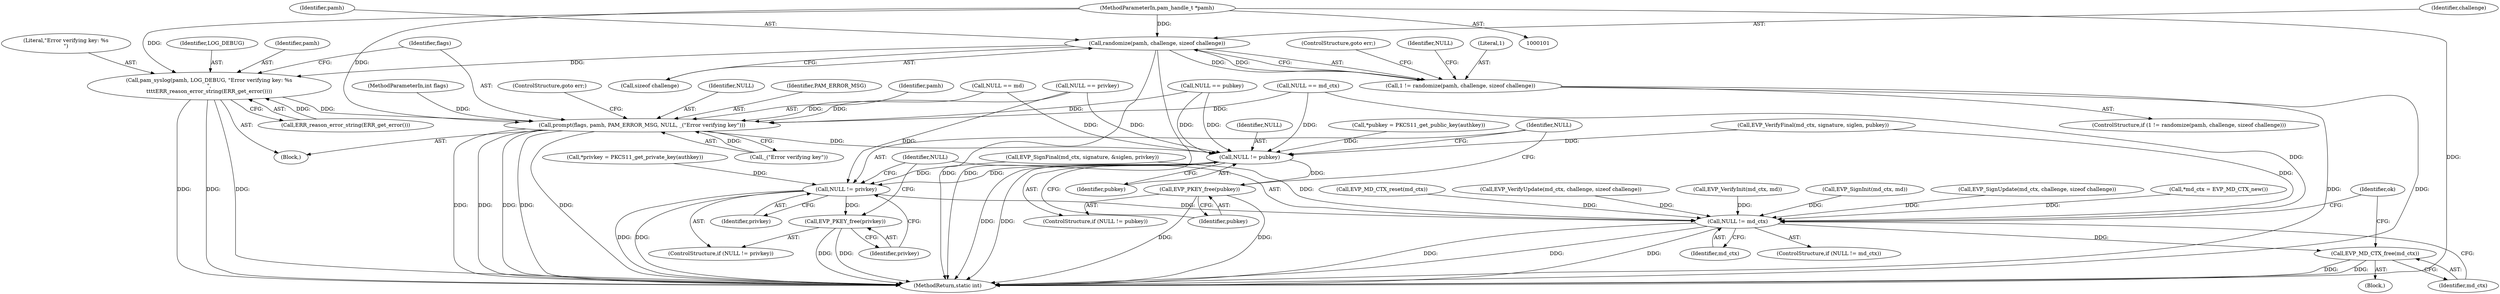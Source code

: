 digraph "0_pam_p11_d150b60e1e14c261b113f55681419ad1dfa8a76c@API" {
"1000138" [label="(Call,randomize(pamh, challenge, sizeof challenge))"];
"1000102" [label="(MethodParameterIn,pam_handle_t *pamh)"];
"1000136" [label="(Call,1 != randomize(pamh, challenge, sizeof challenge))"];
"1000206" [label="(Call,pam_syslog(pamh, LOG_DEBUG, \"Error verifying key: %s\n\",\n\t\t\t\tERR_reason_error_string(ERR_get_error())))"];
"1000212" [label="(Call,prompt(flags, pamh, PAM_ERROR_MSG, NULL, _(\"Error verifying key\")))"];
"1000225" [label="(Call,NULL != pubkey)"];
"1000228" [label="(Call,EVP_PKEY_free(pubkey))"];
"1000231" [label="(Call,NULL != privkey)"];
"1000234" [label="(Call,EVP_PKEY_free(privkey))"];
"1000237" [label="(Call,NULL != md_ctx)"];
"1000241" [label="(Call,EVP_MD_CTX_free(md_ctx))"];
"1000214" [label="(Identifier,pamh)"];
"1000233" [label="(Identifier,privkey)"];
"1000138" [label="(Call,randomize(pamh, challenge, sizeof challenge))"];
"1000213" [label="(Identifier,flags)"];
"1000217" [label="(Call,_(\"Error verifying key\"))"];
"1000212" [label="(Call,prompt(flags, pamh, PAM_ERROR_MSG, NULL, _(\"Error verifying key\")))"];
"1000200" [label="(Call,EVP_VerifyFinal(md_ctx, signature, siglen, pubkey))"];
"1000237" [label="(Call,NULL != md_ctx)"];
"1000140" [label="(Identifier,challenge)"];
"1000245" [label="(MethodReturn,static int)"];
"1000135" [label="(ControlStructure,if (1 != randomize(pamh, challenge, sizeof challenge)))"];
"1000148" [label="(Identifier,NULL)"];
"1000141" [label="(Call,sizeof challenge)"];
"1000126" [label="(Call,*privkey = PKCS11_get_private_key(authkey))"];
"1000188" [label="(Call,EVP_VerifyInit(md_ctx, md))"];
"1000234" [label="(Call,EVP_PKEY_free(privkey))"];
"1000137" [label="(Literal,1)"];
"1000103" [label="(MethodParameterIn,int flags)"];
"1000139" [label="(Identifier,pamh)"];
"1000206" [label="(Call,pam_syslog(pamh, LOG_DEBUG, \"Error verifying key: %s\n\",\n\t\t\t\tERR_reason_error_string(ERR_get_error())))"];
"1000164" [label="(Call,EVP_SignInit(md_ctx, md))"];
"1000131" [label="(Call,*pubkey = PKCS11_get_public_key(authkey))"];
"1000231" [label="(Call,NULL != privkey)"];
"1000238" [label="(Identifier,NULL)"];
"1000208" [label="(Identifier,LOG_DEBUG)"];
"1000205" [label="(Block,)"];
"1000210" [label="(Call,ERR_reason_error_string(ERR_get_error()))"];
"1000241" [label="(Call,EVP_MD_CTX_free(md_ctx))"];
"1000224" [label="(ControlStructure,if (NULL != pubkey))"];
"1000225" [label="(Call,NULL != pubkey)"];
"1000169" [label="(Call,EVP_SignUpdate(md_ctx, challenge, sizeof challenge))"];
"1000159" [label="(Call,NULL == md)"];
"1000240" [label="(Block,)"];
"1000144" [label="(ControlStructure,goto err;)"];
"1000122" [label="(Call,*md_ctx = EVP_MD_CTX_new())"];
"1000235" [label="(Identifier,privkey)"];
"1000102" [label="(MethodParameterIn,pam_handle_t *pamh)"];
"1000193" [label="(Call,EVP_VerifyUpdate(md_ctx, challenge, sizeof challenge))"];
"1000151" [label="(Call,NULL == privkey)"];
"1000232" [label="(Identifier,NULL)"];
"1000155" [label="(Call,NULL == md_ctx)"];
"1000230" [label="(ControlStructure,if (NULL != privkey))"];
"1000207" [label="(Identifier,pamh)"];
"1000219" [label="(ControlStructure,goto err;)"];
"1000226" [label="(Identifier,NULL)"];
"1000242" [label="(Identifier,md_ctx)"];
"1000228" [label="(Call,EVP_PKEY_free(pubkey))"];
"1000147" [label="(Call,NULL == pubkey)"];
"1000136" [label="(Call,1 != randomize(pamh, challenge, sizeof challenge))"];
"1000244" [label="(Identifier,ok)"];
"1000216" [label="(Identifier,NULL)"];
"1000209" [label="(Literal,\"Error verifying key: %s\n\")"];
"1000176" [label="(Call,EVP_SignFinal(md_ctx, signature, &siglen, privkey))"];
"1000215" [label="(Identifier,PAM_ERROR_MSG)"];
"1000236" [label="(ControlStructure,if (NULL != md_ctx))"];
"1000227" [label="(Identifier,pubkey)"];
"1000239" [label="(Identifier,md_ctx)"];
"1000184" [label="(Call,EVP_MD_CTX_reset(md_ctx))"];
"1000229" [label="(Identifier,pubkey)"];
"1000138" -> "1000136"  [label="AST: "];
"1000138" -> "1000141"  [label="CFG: "];
"1000139" -> "1000138"  [label="AST: "];
"1000140" -> "1000138"  [label="AST: "];
"1000141" -> "1000138"  [label="AST: "];
"1000136" -> "1000138"  [label="CFG: "];
"1000138" -> "1000245"  [label="DDG: "];
"1000138" -> "1000245"  [label="DDG: "];
"1000138" -> "1000136"  [label="DDG: "];
"1000138" -> "1000136"  [label="DDG: "];
"1000102" -> "1000138"  [label="DDG: "];
"1000138" -> "1000206"  [label="DDG: "];
"1000102" -> "1000101"  [label="AST: "];
"1000102" -> "1000245"  [label="DDG: "];
"1000102" -> "1000206"  [label="DDG: "];
"1000102" -> "1000212"  [label="DDG: "];
"1000136" -> "1000135"  [label="AST: "];
"1000137" -> "1000136"  [label="AST: "];
"1000144" -> "1000136"  [label="CFG: "];
"1000148" -> "1000136"  [label="CFG: "];
"1000136" -> "1000245"  [label="DDG: "];
"1000136" -> "1000245"  [label="DDG: "];
"1000206" -> "1000205"  [label="AST: "];
"1000206" -> "1000210"  [label="CFG: "];
"1000207" -> "1000206"  [label="AST: "];
"1000208" -> "1000206"  [label="AST: "];
"1000209" -> "1000206"  [label="AST: "];
"1000210" -> "1000206"  [label="AST: "];
"1000213" -> "1000206"  [label="CFG: "];
"1000206" -> "1000245"  [label="DDG: "];
"1000206" -> "1000245"  [label="DDG: "];
"1000206" -> "1000245"  [label="DDG: "];
"1000210" -> "1000206"  [label="DDG: "];
"1000206" -> "1000212"  [label="DDG: "];
"1000212" -> "1000205"  [label="AST: "];
"1000212" -> "1000217"  [label="CFG: "];
"1000213" -> "1000212"  [label="AST: "];
"1000214" -> "1000212"  [label="AST: "];
"1000215" -> "1000212"  [label="AST: "];
"1000216" -> "1000212"  [label="AST: "];
"1000217" -> "1000212"  [label="AST: "];
"1000219" -> "1000212"  [label="CFG: "];
"1000212" -> "1000245"  [label="DDG: "];
"1000212" -> "1000245"  [label="DDG: "];
"1000212" -> "1000245"  [label="DDG: "];
"1000212" -> "1000245"  [label="DDG: "];
"1000212" -> "1000245"  [label="DDG: "];
"1000103" -> "1000212"  [label="DDG: "];
"1000159" -> "1000212"  [label="DDG: "];
"1000151" -> "1000212"  [label="DDG: "];
"1000147" -> "1000212"  [label="DDG: "];
"1000155" -> "1000212"  [label="DDG: "];
"1000217" -> "1000212"  [label="DDG: "];
"1000212" -> "1000225"  [label="DDG: "];
"1000225" -> "1000224"  [label="AST: "];
"1000225" -> "1000227"  [label="CFG: "];
"1000226" -> "1000225"  [label="AST: "];
"1000227" -> "1000225"  [label="AST: "];
"1000229" -> "1000225"  [label="CFG: "];
"1000232" -> "1000225"  [label="CFG: "];
"1000225" -> "1000245"  [label="DDG: "];
"1000225" -> "1000245"  [label="DDG: "];
"1000159" -> "1000225"  [label="DDG: "];
"1000151" -> "1000225"  [label="DDG: "];
"1000147" -> "1000225"  [label="DDG: "];
"1000147" -> "1000225"  [label="DDG: "];
"1000155" -> "1000225"  [label="DDG: "];
"1000131" -> "1000225"  [label="DDG: "];
"1000200" -> "1000225"  [label="DDG: "];
"1000225" -> "1000228"  [label="DDG: "];
"1000225" -> "1000231"  [label="DDG: "];
"1000228" -> "1000224"  [label="AST: "];
"1000228" -> "1000229"  [label="CFG: "];
"1000229" -> "1000228"  [label="AST: "];
"1000232" -> "1000228"  [label="CFG: "];
"1000228" -> "1000245"  [label="DDG: "];
"1000228" -> "1000245"  [label="DDG: "];
"1000231" -> "1000230"  [label="AST: "];
"1000231" -> "1000233"  [label="CFG: "];
"1000232" -> "1000231"  [label="AST: "];
"1000233" -> "1000231"  [label="AST: "];
"1000235" -> "1000231"  [label="CFG: "];
"1000238" -> "1000231"  [label="CFG: "];
"1000231" -> "1000245"  [label="DDG: "];
"1000231" -> "1000245"  [label="DDG: "];
"1000176" -> "1000231"  [label="DDG: "];
"1000126" -> "1000231"  [label="DDG: "];
"1000151" -> "1000231"  [label="DDG: "];
"1000231" -> "1000234"  [label="DDG: "];
"1000231" -> "1000237"  [label="DDG: "];
"1000234" -> "1000230"  [label="AST: "];
"1000234" -> "1000235"  [label="CFG: "];
"1000235" -> "1000234"  [label="AST: "];
"1000238" -> "1000234"  [label="CFG: "];
"1000234" -> "1000245"  [label="DDG: "];
"1000234" -> "1000245"  [label="DDG: "];
"1000237" -> "1000236"  [label="AST: "];
"1000237" -> "1000239"  [label="CFG: "];
"1000238" -> "1000237"  [label="AST: "];
"1000239" -> "1000237"  [label="AST: "];
"1000242" -> "1000237"  [label="CFG: "];
"1000244" -> "1000237"  [label="CFG: "];
"1000237" -> "1000245"  [label="DDG: "];
"1000237" -> "1000245"  [label="DDG: "];
"1000237" -> "1000245"  [label="DDG: "];
"1000184" -> "1000237"  [label="DDG: "];
"1000155" -> "1000237"  [label="DDG: "];
"1000188" -> "1000237"  [label="DDG: "];
"1000122" -> "1000237"  [label="DDG: "];
"1000164" -> "1000237"  [label="DDG: "];
"1000193" -> "1000237"  [label="DDG: "];
"1000200" -> "1000237"  [label="DDG: "];
"1000176" -> "1000237"  [label="DDG: "];
"1000169" -> "1000237"  [label="DDG: "];
"1000237" -> "1000241"  [label="DDG: "];
"1000241" -> "1000240"  [label="AST: "];
"1000241" -> "1000242"  [label="CFG: "];
"1000242" -> "1000241"  [label="AST: "];
"1000244" -> "1000241"  [label="CFG: "];
"1000241" -> "1000245"  [label="DDG: "];
"1000241" -> "1000245"  [label="DDG: "];
}
